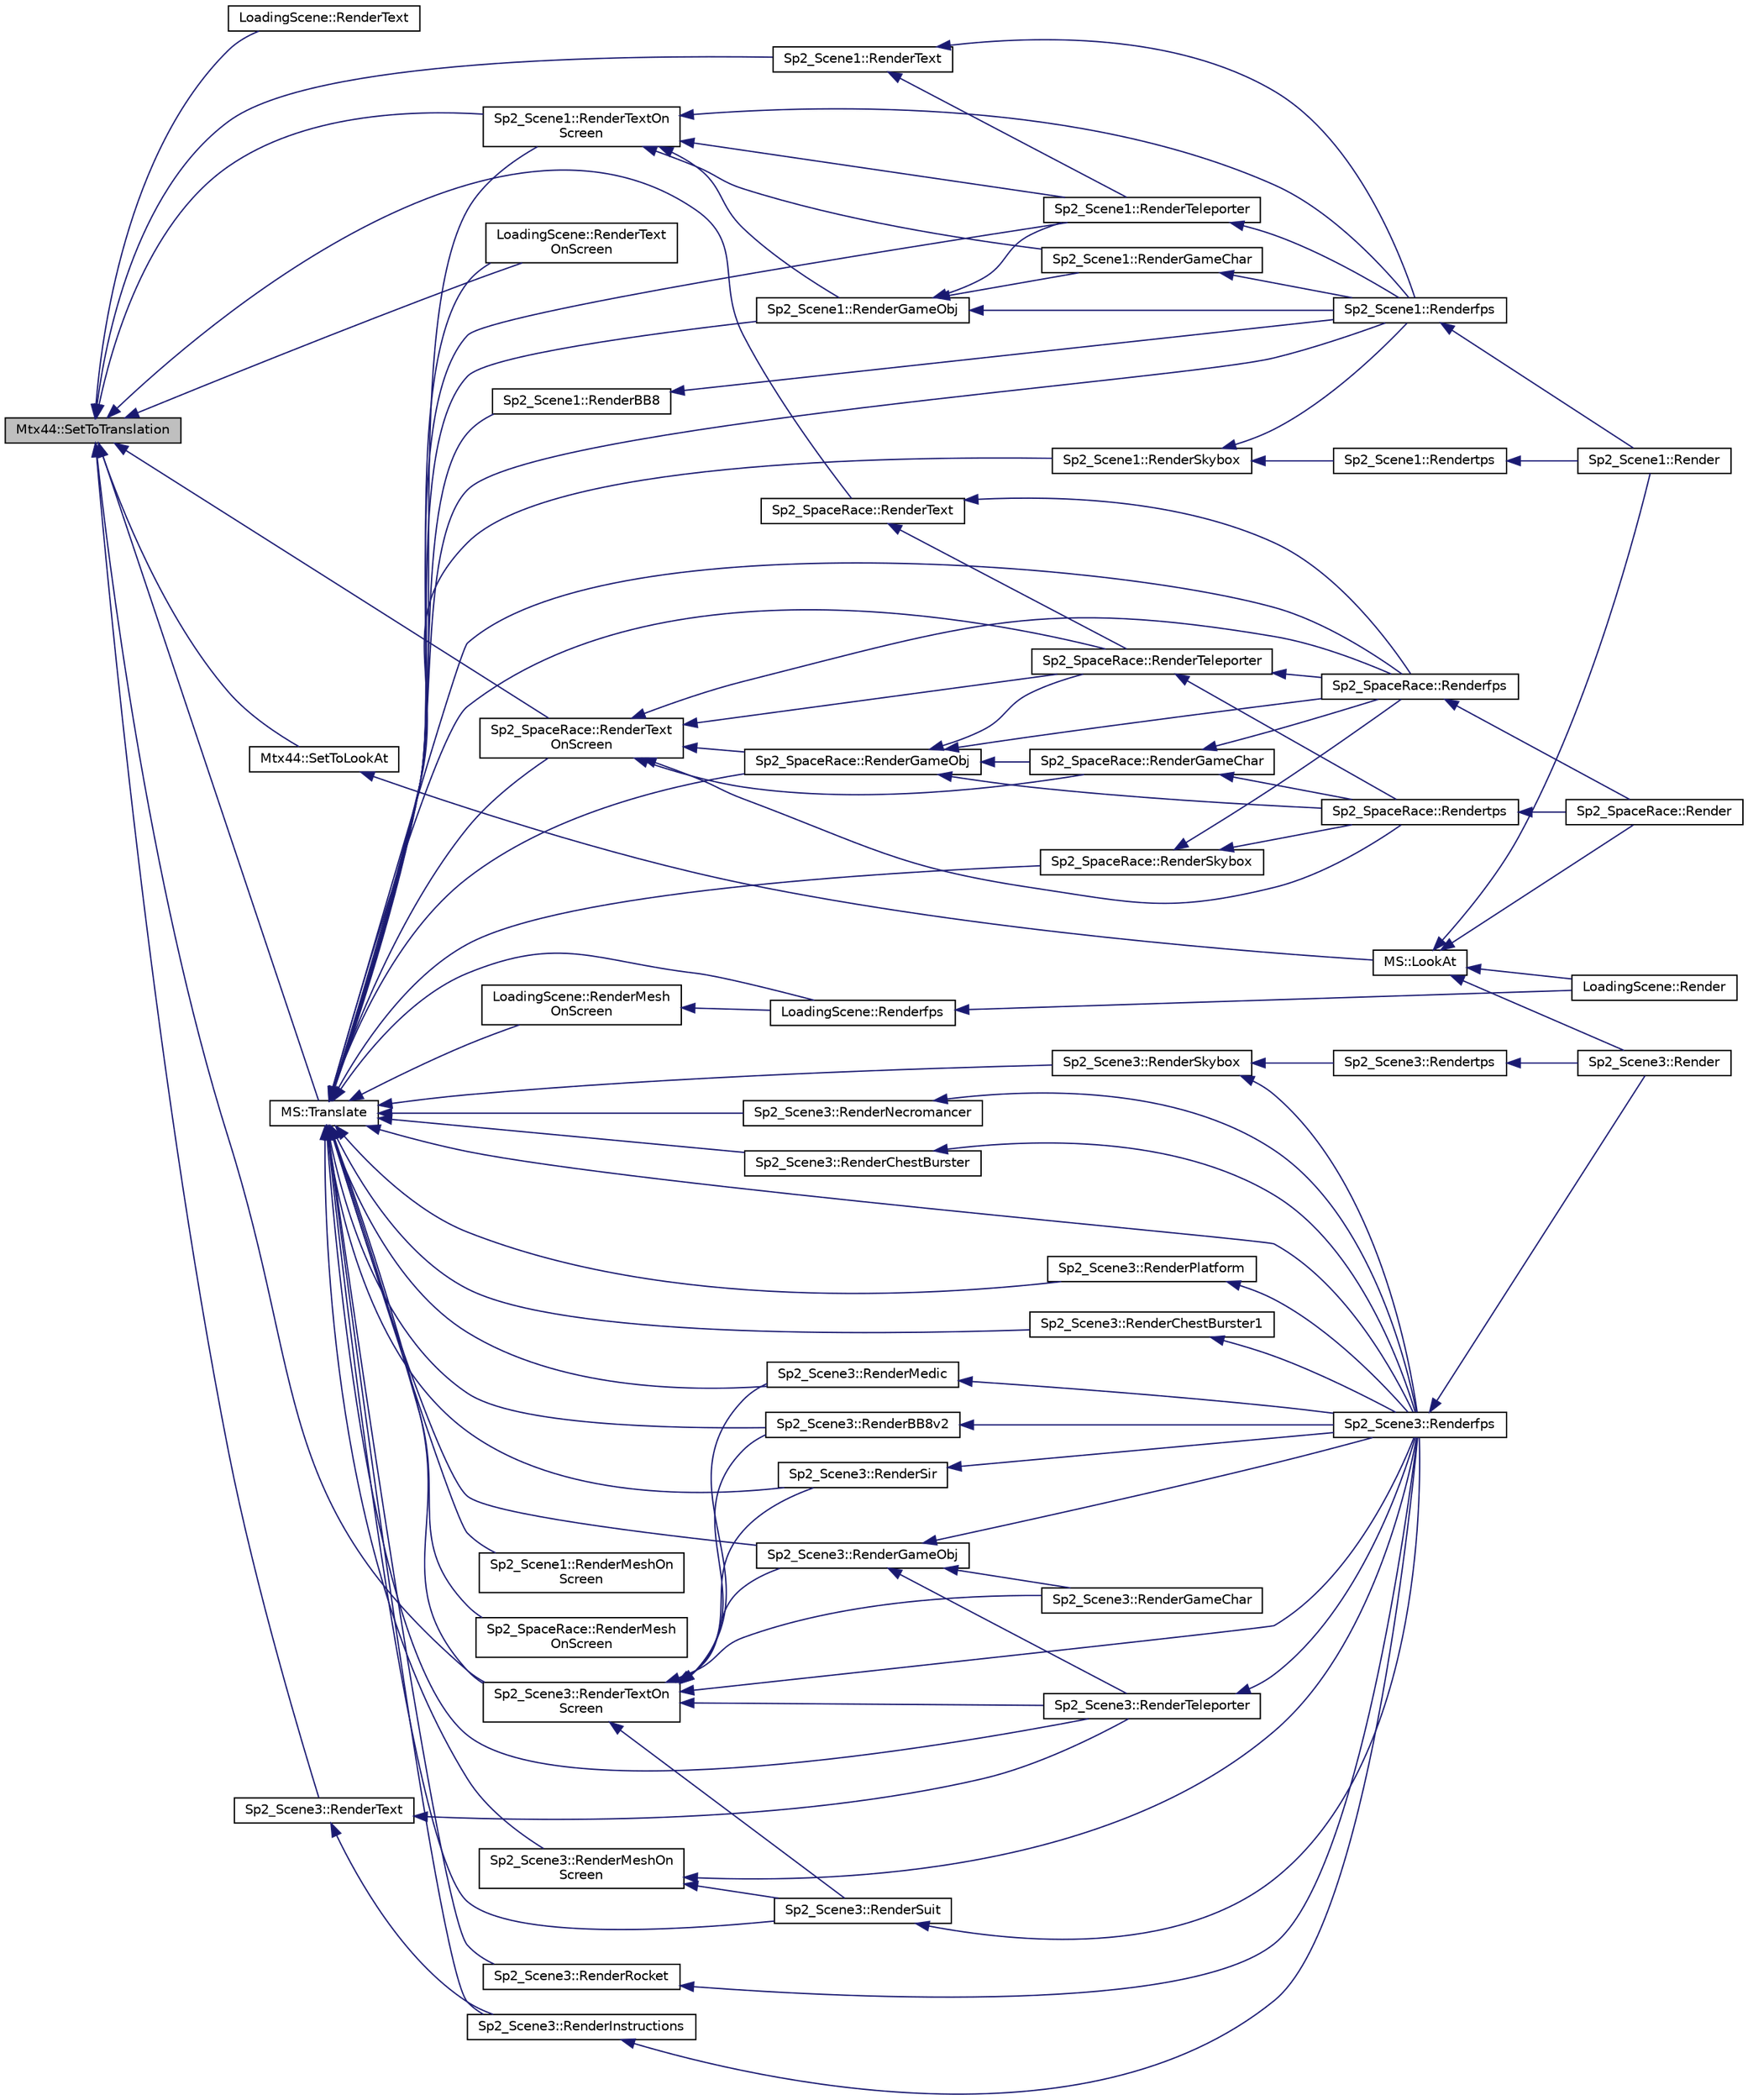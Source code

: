 digraph "Mtx44::SetToTranslation"
{
  bgcolor="transparent";
  edge [fontname="Helvetica",fontsize="10",labelfontname="Helvetica",labelfontsize="10"];
  node [fontname="Helvetica",fontsize="10",shape=record];
  rankdir="LR";
  Node1 [label="Mtx44::SetToTranslation",height=0.2,width=0.4,color="black", fillcolor="grey75", style="filled", fontcolor="black"];
  Node1 -> Node2 [dir="back",color="midnightblue",fontsize="10",style="solid",fontname="Helvetica"];
  Node2 [label="LoadingScene::RenderText",height=0.2,width=0.4,color="black",URL="$classLoadingScene.html#ada44b27de040cc54be339d57aac5ca7d"];
  Node1 -> Node3 [dir="back",color="midnightblue",fontsize="10",style="solid",fontname="Helvetica"];
  Node3 [label="Sp2_Scene1::RenderText",height=0.2,width=0.4,color="black",URL="$classSp2__Scene1.html#a00b60d7ace795cfbec0b6fb99a5acdcc"];
  Node3 -> Node4 [dir="back",color="midnightblue",fontsize="10",style="solid",fontname="Helvetica"];
  Node4 [label="Sp2_Scene1::RenderTeleporter",height=0.2,width=0.4,color="black",URL="$classSp2__Scene1.html#a600d17005d897d460e53c972a7f82307"];
  Node4 -> Node5 [dir="back",color="midnightblue",fontsize="10",style="solid",fontname="Helvetica"];
  Node5 [label="Sp2_Scene1::Renderfps",height=0.2,width=0.4,color="black",URL="$classSp2__Scene1.html#ad6a43af14f5aca3417deea62b24dbc7e"];
  Node5 -> Node6 [dir="back",color="midnightblue",fontsize="10",style="solid",fontname="Helvetica"];
  Node6 [label="Sp2_Scene1::Render",height=0.2,width=0.4,color="black",URL="$classSp2__Scene1.html#a5d45996751484538f8f7675a1db98979"];
  Node3 -> Node5 [dir="back",color="midnightblue",fontsize="10",style="solid",fontname="Helvetica"];
  Node1 -> Node7 [dir="back",color="midnightblue",fontsize="10",style="solid",fontname="Helvetica"];
  Node7 [label="Sp2_SpaceRace::RenderText",height=0.2,width=0.4,color="black",URL="$classSp2__SpaceRace.html#ac57ecb62b9f60a351db8ce5fb3fae670"];
  Node7 -> Node8 [dir="back",color="midnightblue",fontsize="10",style="solid",fontname="Helvetica"];
  Node8 [label="Sp2_SpaceRace::RenderTeleporter",height=0.2,width=0.4,color="black",URL="$classSp2__SpaceRace.html#a8dae59c02fa2996a5a7793fbea6b08e7"];
  Node8 -> Node9 [dir="back",color="midnightblue",fontsize="10",style="solid",fontname="Helvetica"];
  Node9 [label="Sp2_SpaceRace::Renderfps",height=0.2,width=0.4,color="black",URL="$classSp2__SpaceRace.html#afe1631510dcb1ed61a327ce0e3787745"];
  Node9 -> Node10 [dir="back",color="midnightblue",fontsize="10",style="solid",fontname="Helvetica"];
  Node10 [label="Sp2_SpaceRace::Render",height=0.2,width=0.4,color="black",URL="$classSp2__SpaceRace.html#a6e5a16911da0317ddce3175936fb316d"];
  Node8 -> Node11 [dir="back",color="midnightblue",fontsize="10",style="solid",fontname="Helvetica"];
  Node11 [label="Sp2_SpaceRace::Rendertps",height=0.2,width=0.4,color="black",URL="$classSp2__SpaceRace.html#a862b9d074a5549aaa63c2f2e27425568"];
  Node11 -> Node10 [dir="back",color="midnightblue",fontsize="10",style="solid",fontname="Helvetica"];
  Node7 -> Node9 [dir="back",color="midnightblue",fontsize="10",style="solid",fontname="Helvetica"];
  Node1 -> Node12 [dir="back",color="midnightblue",fontsize="10",style="solid",fontname="Helvetica"];
  Node12 [label="Sp2_Scene3::RenderText",height=0.2,width=0.4,color="black",URL="$classSp2__Scene3.html#afdb1d862077ee354abdf3496c10c6ba7"];
  Node12 -> Node13 [dir="back",color="midnightblue",fontsize="10",style="solid",fontname="Helvetica"];
  Node13 [label="Sp2_Scene3::RenderInstructions",height=0.2,width=0.4,color="black",URL="$classSp2__Scene3.html#a346e1aa0ed86ad3745dabf77d8725567"];
  Node13 -> Node14 [dir="back",color="midnightblue",fontsize="10",style="solid",fontname="Helvetica"];
  Node14 [label="Sp2_Scene3::Renderfps",height=0.2,width=0.4,color="black",URL="$classSp2__Scene3.html#a43e8c34b03c54e12d61a707e5e10e4f2"];
  Node14 -> Node15 [dir="back",color="midnightblue",fontsize="10",style="solid",fontname="Helvetica"];
  Node15 [label="Sp2_Scene3::Render",height=0.2,width=0.4,color="black",URL="$classSp2__Scene3.html#a2227ee0830c9d5f4ca486cc70b140331"];
  Node12 -> Node16 [dir="back",color="midnightblue",fontsize="10",style="solid",fontname="Helvetica"];
  Node16 [label="Sp2_Scene3::RenderTeleporter",height=0.2,width=0.4,color="black",URL="$classSp2__Scene3.html#a52aad13df08c4bddb02bbc4469e0bab7"];
  Node16 -> Node14 [dir="back",color="midnightblue",fontsize="10",style="solid",fontname="Helvetica"];
  Node1 -> Node17 [dir="back",color="midnightblue",fontsize="10",style="solid",fontname="Helvetica"];
  Node17 [label="LoadingScene::RenderText\lOnScreen",height=0.2,width=0.4,color="black",URL="$classLoadingScene.html#ac53ecd971cc4af612cfa735f4832cf2e"];
  Node1 -> Node18 [dir="back",color="midnightblue",fontsize="10",style="solid",fontname="Helvetica"];
  Node18 [label="Sp2_Scene1::RenderTextOn\lScreen",height=0.2,width=0.4,color="black",URL="$classSp2__Scene1.html#a2572f37d9e6a63120f0a0003b7a34fc6"];
  Node18 -> Node19 [dir="back",color="midnightblue",fontsize="10",style="solid",fontname="Helvetica"];
  Node19 [label="Sp2_Scene1::RenderGameObj",height=0.2,width=0.4,color="black",URL="$classSp2__Scene1.html#aeabebe615a8a759a67df19a5d622f666"];
  Node19 -> Node4 [dir="back",color="midnightblue",fontsize="10",style="solid",fontname="Helvetica"];
  Node19 -> Node20 [dir="back",color="midnightblue",fontsize="10",style="solid",fontname="Helvetica"];
  Node20 [label="Sp2_Scene1::RenderGameChar",height=0.2,width=0.4,color="black",URL="$classSp2__Scene1.html#a4db02e66df630cdf2a7e9db5e22997dc"];
  Node20 -> Node5 [dir="back",color="midnightblue",fontsize="10",style="solid",fontname="Helvetica"];
  Node19 -> Node5 [dir="back",color="midnightblue",fontsize="10",style="solid",fontname="Helvetica"];
  Node18 -> Node4 [dir="back",color="midnightblue",fontsize="10",style="solid",fontname="Helvetica"];
  Node18 -> Node20 [dir="back",color="midnightblue",fontsize="10",style="solid",fontname="Helvetica"];
  Node18 -> Node5 [dir="back",color="midnightblue",fontsize="10",style="solid",fontname="Helvetica"];
  Node1 -> Node21 [dir="back",color="midnightblue",fontsize="10",style="solid",fontname="Helvetica"];
  Node21 [label="Sp2_SpaceRace::RenderText\lOnScreen",height=0.2,width=0.4,color="black",URL="$classSp2__SpaceRace.html#a3fddc2a76f735203bad1411e27781059"];
  Node21 -> Node22 [dir="back",color="midnightblue",fontsize="10",style="solid",fontname="Helvetica"];
  Node22 [label="Sp2_SpaceRace::RenderGameObj",height=0.2,width=0.4,color="black",URL="$classSp2__SpaceRace.html#a21eaef4ef696d83ad357ee8c0ec4bb16"];
  Node22 -> Node23 [dir="back",color="midnightblue",fontsize="10",style="solid",fontname="Helvetica"];
  Node23 [label="Sp2_SpaceRace::RenderGameChar",height=0.2,width=0.4,color="black",URL="$classSp2__SpaceRace.html#a4f50c06883bb7b97cef7e9ed4f7e3e4c"];
  Node23 -> Node9 [dir="back",color="midnightblue",fontsize="10",style="solid",fontname="Helvetica"];
  Node23 -> Node11 [dir="back",color="midnightblue",fontsize="10",style="solid",fontname="Helvetica"];
  Node22 -> Node8 [dir="back",color="midnightblue",fontsize="10",style="solid",fontname="Helvetica"];
  Node22 -> Node9 [dir="back",color="midnightblue",fontsize="10",style="solid",fontname="Helvetica"];
  Node22 -> Node11 [dir="back",color="midnightblue",fontsize="10",style="solid",fontname="Helvetica"];
  Node21 -> Node23 [dir="back",color="midnightblue",fontsize="10",style="solid",fontname="Helvetica"];
  Node21 -> Node8 [dir="back",color="midnightblue",fontsize="10",style="solid",fontname="Helvetica"];
  Node21 -> Node9 [dir="back",color="midnightblue",fontsize="10",style="solid",fontname="Helvetica"];
  Node21 -> Node11 [dir="back",color="midnightblue",fontsize="10",style="solid",fontname="Helvetica"];
  Node1 -> Node24 [dir="back",color="midnightblue",fontsize="10",style="solid",fontname="Helvetica"];
  Node24 [label="Sp2_Scene3::RenderTextOn\lScreen",height=0.2,width=0.4,color="black",URL="$classSp2__Scene3.html#ab46db85e61b4cb48a08b64591123846e"];
  Node24 -> Node25 [dir="back",color="midnightblue",fontsize="10",style="solid",fontname="Helvetica"];
  Node25 [label="Sp2_Scene3::RenderSuit",height=0.2,width=0.4,color="black",URL="$classSp2__Scene3.html#ab8b8ee5ac95441f935c1b4d04c3a39c2",tooltip="Rendering of the in-game suit interface and positions. "];
  Node25 -> Node14 [dir="back",color="midnightblue",fontsize="10",style="solid",fontname="Helvetica"];
  Node24 -> Node26 [dir="back",color="midnightblue",fontsize="10",style="solid",fontname="Helvetica"];
  Node26 [label="Sp2_Scene3::RenderGameObj",height=0.2,width=0.4,color="black",URL="$classSp2__Scene3.html#a57f6c020216c4093a312595a01d3e35e"];
  Node26 -> Node27 [dir="back",color="midnightblue",fontsize="10",style="solid",fontname="Helvetica"];
  Node27 [label="Sp2_Scene3::RenderGameChar",height=0.2,width=0.4,color="black",URL="$classSp2__Scene3.html#a49c6705570a9aff1c073485d0f9673bd"];
  Node26 -> Node16 [dir="back",color="midnightblue",fontsize="10",style="solid",fontname="Helvetica"];
  Node26 -> Node14 [dir="back",color="midnightblue",fontsize="10",style="solid",fontname="Helvetica"];
  Node24 -> Node27 [dir="back",color="midnightblue",fontsize="10",style="solid",fontname="Helvetica"];
  Node24 -> Node28 [dir="back",color="midnightblue",fontsize="10",style="solid",fontname="Helvetica"];
  Node28 [label="Sp2_Scene3::RenderBB8v2",height=0.2,width=0.4,color="black",URL="$classSp2__Scene3.html#ae73b4bf302e532be99afd20b64af68c9"];
  Node28 -> Node14 [dir="back",color="midnightblue",fontsize="10",style="solid",fontname="Helvetica"];
  Node24 -> Node29 [dir="back",color="midnightblue",fontsize="10",style="solid",fontname="Helvetica"];
  Node29 [label="Sp2_Scene3::RenderSir",height=0.2,width=0.4,color="black",URL="$classSp2__Scene3.html#a001ac341d244cfd9b1c0acb45c973263"];
  Node29 -> Node14 [dir="back",color="midnightblue",fontsize="10",style="solid",fontname="Helvetica"];
  Node24 -> Node30 [dir="back",color="midnightblue",fontsize="10",style="solid",fontname="Helvetica"];
  Node30 [label="Sp2_Scene3::RenderMedic",height=0.2,width=0.4,color="black",URL="$classSp2__Scene3.html#af977943490d876a299b08644b5f0ebcd"];
  Node30 -> Node14 [dir="back",color="midnightblue",fontsize="10",style="solid",fontname="Helvetica"];
  Node24 -> Node16 [dir="back",color="midnightblue",fontsize="10",style="solid",fontname="Helvetica"];
  Node24 -> Node14 [dir="back",color="midnightblue",fontsize="10",style="solid",fontname="Helvetica"];
  Node1 -> Node31 [dir="back",color="midnightblue",fontsize="10",style="solid",fontname="Helvetica"];
  Node31 [label="Mtx44::SetToLookAt",height=0.2,width=0.4,color="black",URL="$classMtx44.html#a7c3d2d30d9ed5bfca2ba97d0e570930f",tooltip="Set matrix to be a lookat matrix. "];
  Node31 -> Node32 [dir="back",color="midnightblue",fontsize="10",style="solid",fontname="Helvetica"];
  Node32 [label="MS::LookAt",height=0.2,width=0.4,color="black",URL="$classMS.html#a2638cd3249260877cc31329978fb6b38",tooltip="Setup lookat matrix and push to matrix stack. "];
  Node32 -> Node33 [dir="back",color="midnightblue",fontsize="10",style="solid",fontname="Helvetica"];
  Node33 [label="LoadingScene::Render",height=0.2,width=0.4,color="black",URL="$classLoadingScene.html#a20d69f97ec73d55519a3481f32dd804b"];
  Node32 -> Node6 [dir="back",color="midnightblue",fontsize="10",style="solid",fontname="Helvetica"];
  Node32 -> Node15 [dir="back",color="midnightblue",fontsize="10",style="solid",fontname="Helvetica"];
  Node32 -> Node10 [dir="back",color="midnightblue",fontsize="10",style="solid",fontname="Helvetica"];
  Node1 -> Node34 [dir="back",color="midnightblue",fontsize="10",style="solid",fontname="Helvetica"];
  Node34 [label="MS::Translate",height=0.2,width=0.4,color="black",URL="$classMS.html#a7e94a35ce566fe3ec49c92b6c4bb663a",tooltip="Multiply the top matrix with a translation matrix based on the following parameters. "];
  Node34 -> Node35 [dir="back",color="midnightblue",fontsize="10",style="solid",fontname="Helvetica"];
  Node35 [label="Sp2_Scene1::RenderBB8",height=0.2,width=0.4,color="black",URL="$classSp2__Scene1.html#affd071d43ef2fca91b096e7e7963f7d1"];
  Node35 -> Node5 [dir="back",color="midnightblue",fontsize="10",style="solid",fontname="Helvetica"];
  Node34 -> Node28 [dir="back",color="midnightblue",fontsize="10",style="solid",fontname="Helvetica"];
  Node34 -> Node36 [dir="back",color="midnightblue",fontsize="10",style="solid",fontname="Helvetica"];
  Node36 [label="Sp2_Scene3::RenderChestBurster",height=0.2,width=0.4,color="black",URL="$classSp2__Scene3.html#aaf2c3e791d4ccba1e3b1e76d9df0d9bb"];
  Node36 -> Node14 [dir="back",color="midnightblue",fontsize="10",style="solid",fontname="Helvetica"];
  Node34 -> Node37 [dir="back",color="midnightblue",fontsize="10",style="solid",fontname="Helvetica"];
  Node37 [label="Sp2_Scene3::RenderChestBurster1",height=0.2,width=0.4,color="black",URL="$classSp2__Scene3.html#aee8c1d7c9bd31063ba0f0a0f8c0eb10f"];
  Node37 -> Node14 [dir="back",color="midnightblue",fontsize="10",style="solid",fontname="Helvetica"];
  Node34 -> Node38 [dir="back",color="midnightblue",fontsize="10",style="solid",fontname="Helvetica"];
  Node38 [label="LoadingScene::Renderfps",height=0.2,width=0.4,color="black",URL="$classLoadingScene.html#a35ba516ca75c80353cd958f6393b4ef7"];
  Node38 -> Node33 [dir="back",color="midnightblue",fontsize="10",style="solid",fontname="Helvetica"];
  Node34 -> Node5 [dir="back",color="midnightblue",fontsize="10",style="solid",fontname="Helvetica"];
  Node34 -> Node9 [dir="back",color="midnightblue",fontsize="10",style="solid",fontname="Helvetica"];
  Node34 -> Node14 [dir="back",color="midnightblue",fontsize="10",style="solid",fontname="Helvetica"];
  Node34 -> Node19 [dir="back",color="midnightblue",fontsize="10",style="solid",fontname="Helvetica"];
  Node34 -> Node22 [dir="back",color="midnightblue",fontsize="10",style="solid",fontname="Helvetica"];
  Node34 -> Node26 [dir="back",color="midnightblue",fontsize="10",style="solid",fontname="Helvetica"];
  Node34 -> Node13 [dir="back",color="midnightblue",fontsize="10",style="solid",fontname="Helvetica"];
  Node34 -> Node30 [dir="back",color="midnightblue",fontsize="10",style="solid",fontname="Helvetica"];
  Node34 -> Node39 [dir="back",color="midnightblue",fontsize="10",style="solid",fontname="Helvetica"];
  Node39 [label="LoadingScene::RenderMesh\lOnScreen",height=0.2,width=0.4,color="black",URL="$classLoadingScene.html#ac183e240781b77c43cdf4c490f5358e8"];
  Node39 -> Node38 [dir="back",color="midnightblue",fontsize="10",style="solid",fontname="Helvetica"];
  Node34 -> Node40 [dir="back",color="midnightblue",fontsize="10",style="solid",fontname="Helvetica"];
  Node40 [label="Sp2_Scene1::RenderMeshOn\lScreen",height=0.2,width=0.4,color="black",URL="$classSp2__Scene1.html#aebb431e1bbb2f71c0a18c01c47cd2f8d"];
  Node34 -> Node41 [dir="back",color="midnightblue",fontsize="10",style="solid",fontname="Helvetica"];
  Node41 [label="Sp2_SpaceRace::RenderMesh\lOnScreen",height=0.2,width=0.4,color="black",URL="$classSp2__SpaceRace.html#ab0f4ca726823858a22af078333c90c8b"];
  Node34 -> Node42 [dir="back",color="midnightblue",fontsize="10",style="solid",fontname="Helvetica"];
  Node42 [label="Sp2_Scene3::RenderMeshOn\lScreen",height=0.2,width=0.4,color="black",URL="$classSp2__Scene3.html#a47e7097fa3f498d2496cffad65ef2539"];
  Node42 -> Node25 [dir="back",color="midnightblue",fontsize="10",style="solid",fontname="Helvetica"];
  Node42 -> Node14 [dir="back",color="midnightblue",fontsize="10",style="solid",fontname="Helvetica"];
  Node34 -> Node43 [dir="back",color="midnightblue",fontsize="10",style="solid",fontname="Helvetica"];
  Node43 [label="Sp2_Scene3::RenderNecromancer",height=0.2,width=0.4,color="black",URL="$classSp2__Scene3.html#a485e611aa8f811d187cbf0f444ae8704"];
  Node43 -> Node14 [dir="back",color="midnightblue",fontsize="10",style="solid",fontname="Helvetica"];
  Node34 -> Node44 [dir="back",color="midnightblue",fontsize="10",style="solid",fontname="Helvetica"];
  Node44 [label="Sp2_Scene3::RenderPlatform",height=0.2,width=0.4,color="black",URL="$classSp2__Scene3.html#aa9b81af61da8677203bf3e15f8526d15",tooltip="Renders all platforms. "];
  Node44 -> Node14 [dir="back",color="midnightblue",fontsize="10",style="solid",fontname="Helvetica"];
  Node34 -> Node45 [dir="back",color="midnightblue",fontsize="10",style="solid",fontname="Helvetica"];
  Node45 [label="Sp2_Scene3::RenderRocket",height=0.2,width=0.4,color="black",URL="$classSp2__Scene3.html#ac03a8ab64a3e0fbd62ae9cda9ef2daa4"];
  Node45 -> Node14 [dir="back",color="midnightblue",fontsize="10",style="solid",fontname="Helvetica"];
  Node34 -> Node29 [dir="back",color="midnightblue",fontsize="10",style="solid",fontname="Helvetica"];
  Node34 -> Node46 [dir="back",color="midnightblue",fontsize="10",style="solid",fontname="Helvetica"];
  Node46 [label="Sp2_Scene1::RenderSkybox",height=0.2,width=0.4,color="black",URL="$classSp2__Scene1.html#a6cafd60fcaa17a0a33d0d447db24f08d"];
  Node46 -> Node5 [dir="back",color="midnightblue",fontsize="10",style="solid",fontname="Helvetica"];
  Node46 -> Node47 [dir="back",color="midnightblue",fontsize="10",style="solid",fontname="Helvetica"];
  Node47 [label="Sp2_Scene1::Rendertps",height=0.2,width=0.4,color="black",URL="$classSp2__Scene1.html#a5d1d239478f7d035b00458f563f3d8a6"];
  Node47 -> Node6 [dir="back",color="midnightblue",fontsize="10",style="solid",fontname="Helvetica"];
  Node34 -> Node48 [dir="back",color="midnightblue",fontsize="10",style="solid",fontname="Helvetica"];
  Node48 [label="Sp2_SpaceRace::RenderSkybox",height=0.2,width=0.4,color="black",URL="$classSp2__SpaceRace.html#aca0d05de9acd52fc9ecf95d2f4438271"];
  Node48 -> Node9 [dir="back",color="midnightblue",fontsize="10",style="solid",fontname="Helvetica"];
  Node48 -> Node11 [dir="back",color="midnightblue",fontsize="10",style="solid",fontname="Helvetica"];
  Node34 -> Node49 [dir="back",color="midnightblue",fontsize="10",style="solid",fontname="Helvetica"];
  Node49 [label="Sp2_Scene3::RenderSkybox",height=0.2,width=0.4,color="black",URL="$classSp2__Scene3.html#a9a9c699d70d2758a642716104614c8e9"];
  Node49 -> Node14 [dir="back",color="midnightblue",fontsize="10",style="solid",fontname="Helvetica"];
  Node49 -> Node50 [dir="back",color="midnightblue",fontsize="10",style="solid",fontname="Helvetica"];
  Node50 [label="Sp2_Scene3::Rendertps",height=0.2,width=0.4,color="black",URL="$classSp2__Scene3.html#ae335cb6eb156dbc0a1573cfb3af5dc06"];
  Node50 -> Node15 [dir="back",color="midnightblue",fontsize="10",style="solid",fontname="Helvetica"];
  Node34 -> Node25 [dir="back",color="midnightblue",fontsize="10",style="solid",fontname="Helvetica"];
  Node34 -> Node4 [dir="back",color="midnightblue",fontsize="10",style="solid",fontname="Helvetica"];
  Node34 -> Node8 [dir="back",color="midnightblue",fontsize="10",style="solid",fontname="Helvetica"];
  Node34 -> Node16 [dir="back",color="midnightblue",fontsize="10",style="solid",fontname="Helvetica"];
  Node34 -> Node17 [dir="back",color="midnightblue",fontsize="10",style="solid",fontname="Helvetica"];
  Node34 -> Node18 [dir="back",color="midnightblue",fontsize="10",style="solid",fontname="Helvetica"];
  Node34 -> Node21 [dir="back",color="midnightblue",fontsize="10",style="solid",fontname="Helvetica"];
  Node34 -> Node24 [dir="back",color="midnightblue",fontsize="10",style="solid",fontname="Helvetica"];
}
